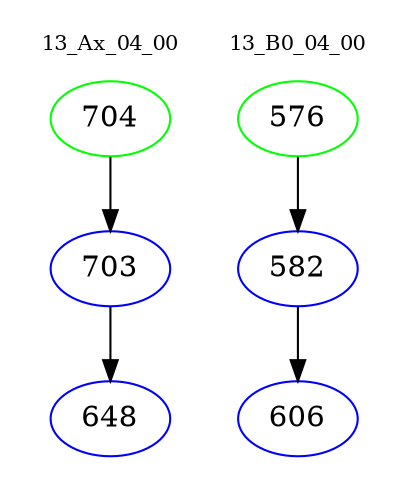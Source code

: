 digraph{
subgraph cluster_0 {
color = white
label = "13_Ax_04_00";
fontsize=10;
T0_704 [label="704", color="green"]
T0_704 -> T0_703 [color="black"]
T0_703 [label="703", color="blue"]
T0_703 -> T0_648 [color="black"]
T0_648 [label="648", color="blue"]
}
subgraph cluster_1 {
color = white
label = "13_B0_04_00";
fontsize=10;
T1_576 [label="576", color="green"]
T1_576 -> T1_582 [color="black"]
T1_582 [label="582", color="blue"]
T1_582 -> T1_606 [color="black"]
T1_606 [label="606", color="blue"]
}
}
